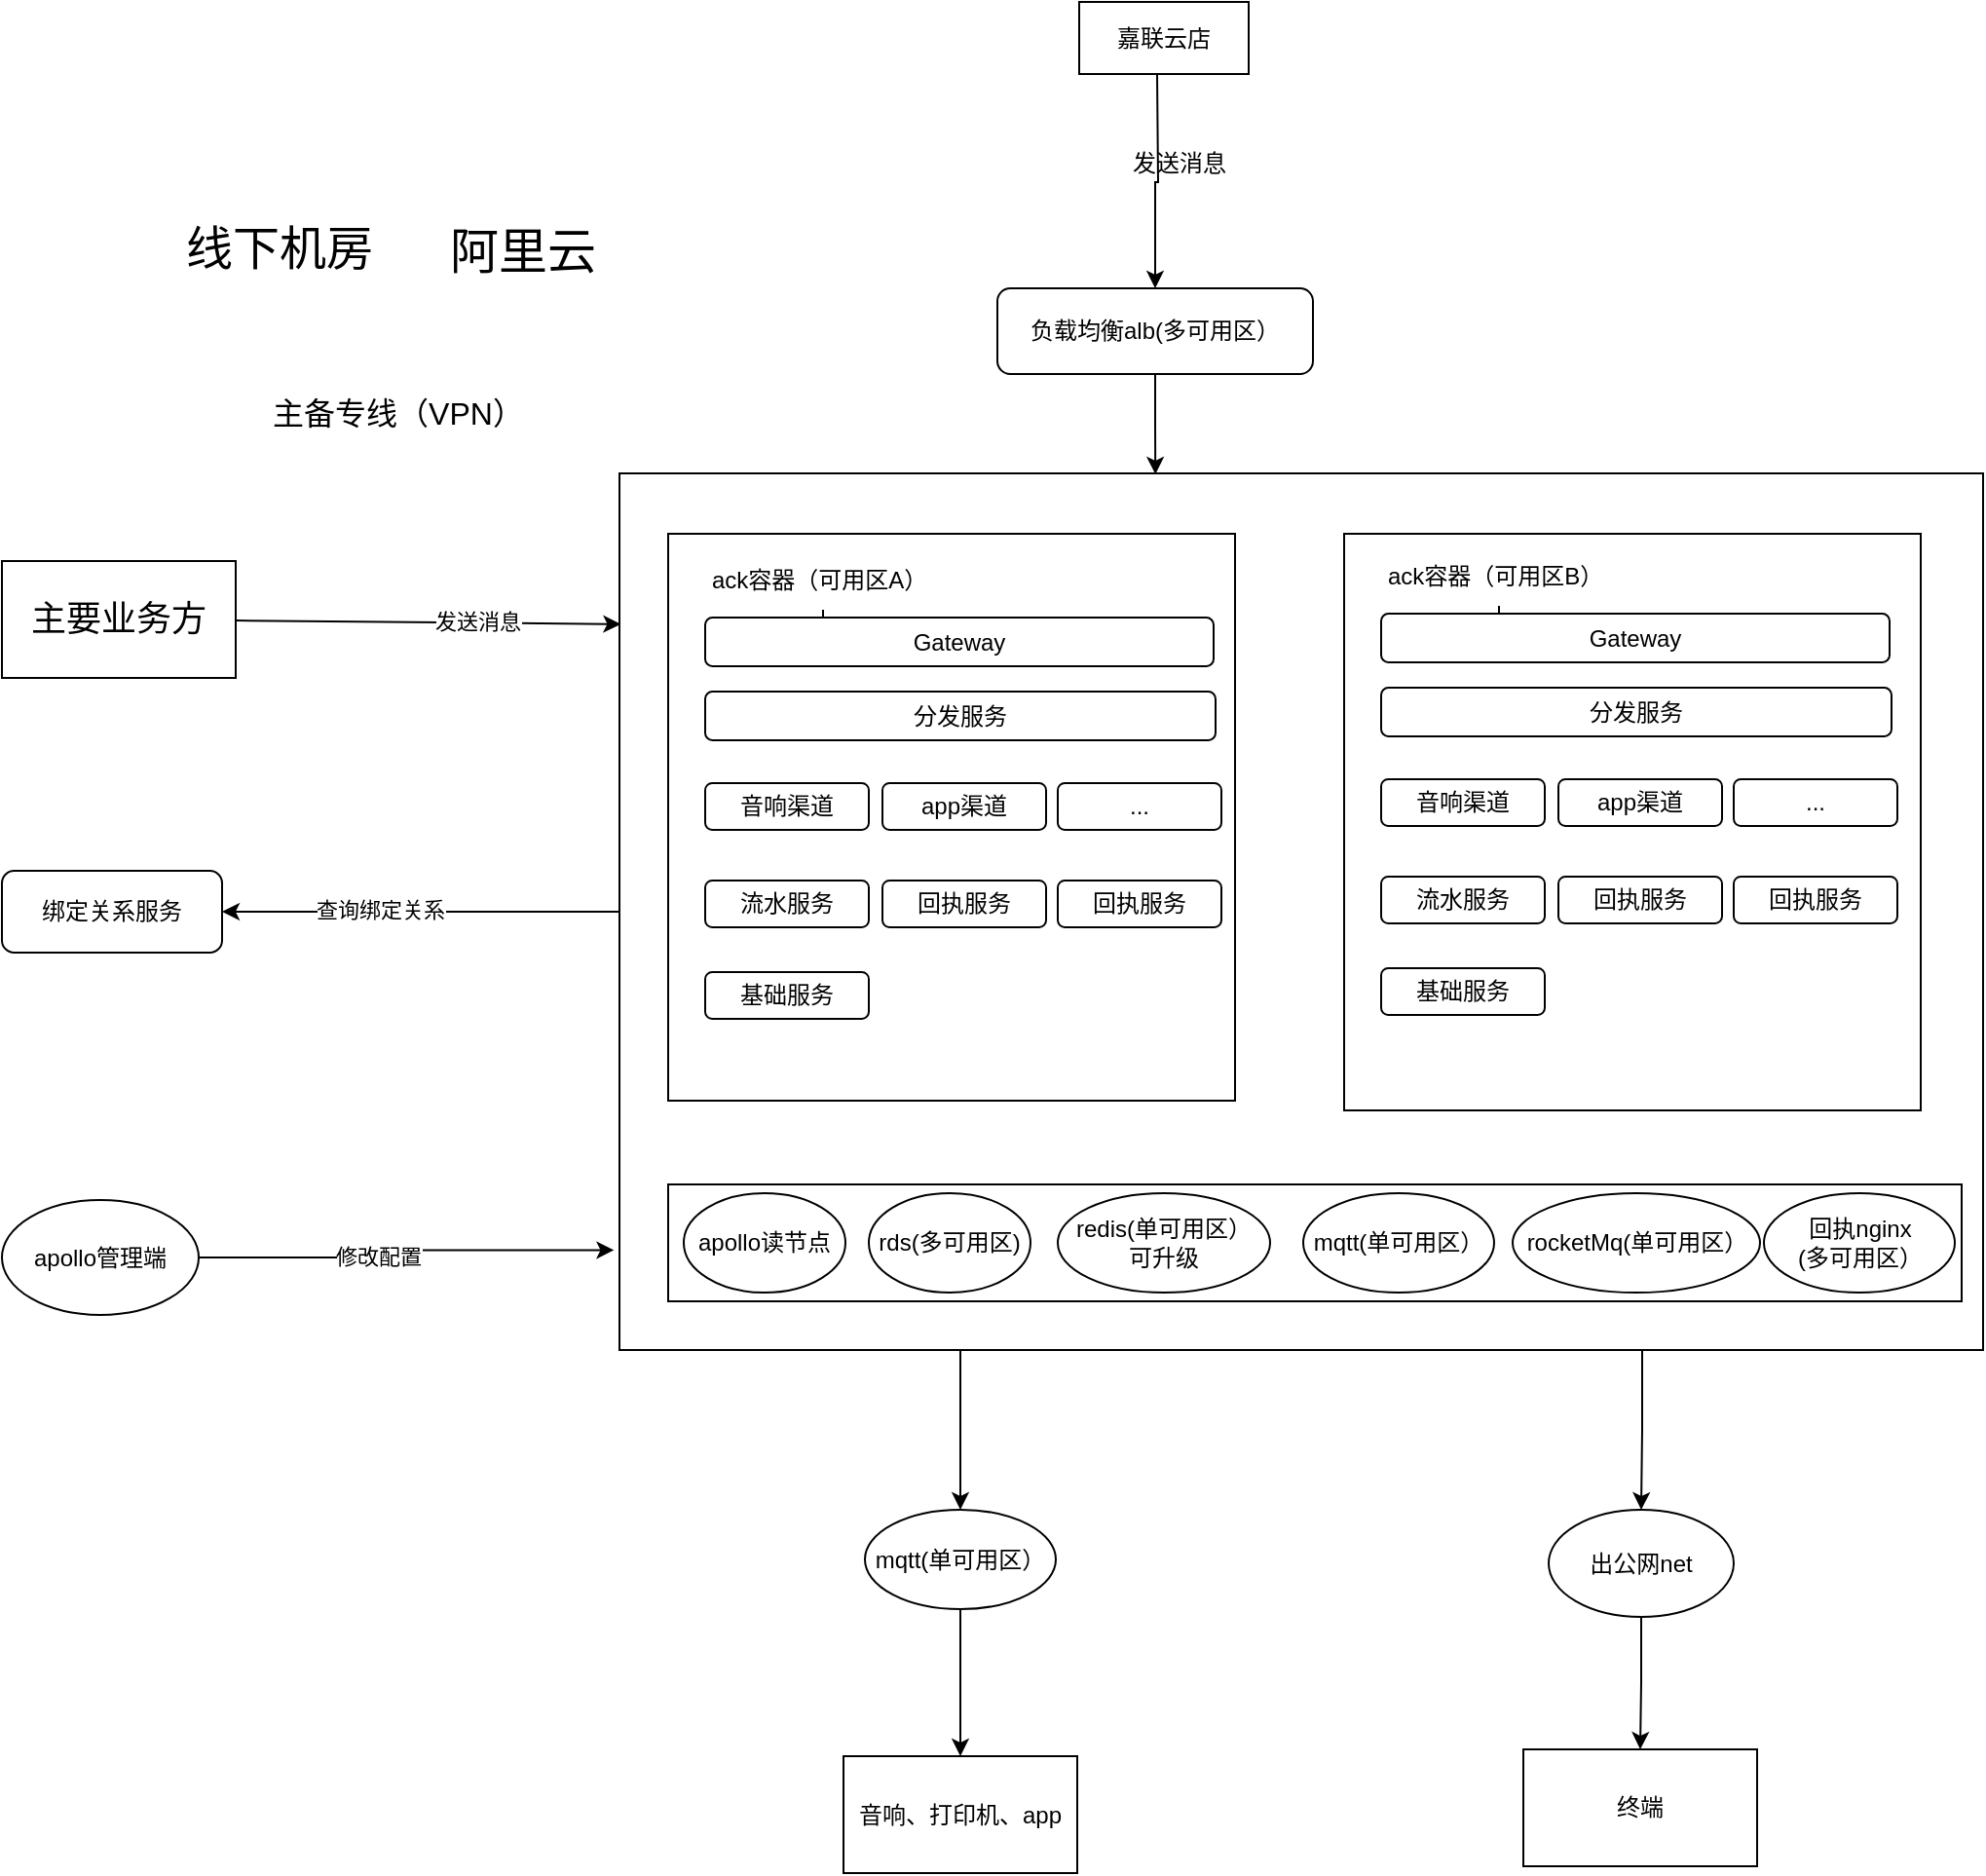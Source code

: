 <mxfile version="21.0.6" type="github">
  <diagram name="第 1 页" id="MCr-TpRp9YQij4r24jKr">
    <mxGraphModel dx="2110" dy="826" grid="0" gridSize="10" guides="1" tooltips="1" connect="1" arrows="1" fold="1" page="1" pageScale="1" pageWidth="827" pageHeight="1169" math="0" shadow="0">
      <root>
        <mxCell id="0" />
        <mxCell id="1" parent="0" />
        <mxCell id="wj7ze2FspyCpMLqPtbik-85" style="edgeStyle=orthogonalEdgeStyle;rounded=0;orthogonalLoop=1;jettySize=auto;html=1;entryX=1;entryY=0.5;entryDx=0;entryDy=0;" edge="1" parent="1" source="wj7ze2FspyCpMLqPtbik-46" target="wj7ze2FspyCpMLqPtbik-72">
          <mxGeometry relative="1" as="geometry" />
        </mxCell>
        <mxCell id="wj7ze2FspyCpMLqPtbik-90" value="查询绑定关系" style="edgeLabel;html=1;align=center;verticalAlign=middle;resizable=0;points=[];" vertex="1" connectable="0" parent="wj7ze2FspyCpMLqPtbik-85">
          <mxGeometry x="0.194" y="-1" relative="1" as="geometry">
            <mxPoint x="-1" as="offset" />
          </mxGeometry>
        </mxCell>
        <mxCell id="wj7ze2FspyCpMLqPtbik-102" style="edgeStyle=orthogonalEdgeStyle;rounded=0;orthogonalLoop=1;jettySize=auto;html=1;exitX=0.25;exitY=1;exitDx=0;exitDy=0;entryX=0.5;entryY=0;entryDx=0;entryDy=0;" edge="1" parent="1" source="wj7ze2FspyCpMLqPtbik-46" target="wj7ze2FspyCpMLqPtbik-101">
          <mxGeometry relative="1" as="geometry" />
        </mxCell>
        <mxCell id="wj7ze2FspyCpMLqPtbik-103" style="edgeStyle=orthogonalEdgeStyle;rounded=0;orthogonalLoop=1;jettySize=auto;html=1;exitX=0.75;exitY=1;exitDx=0;exitDy=0;entryX=0.5;entryY=0;entryDx=0;entryDy=0;" edge="1" parent="1" source="wj7ze2FspyCpMLqPtbik-46" target="wj7ze2FspyCpMLqPtbik-94">
          <mxGeometry relative="1" as="geometry" />
        </mxCell>
        <mxCell id="wj7ze2FspyCpMLqPtbik-46" value="" style="rounded=0;whiteSpace=wrap;html=1;fillStyle=auto;gradientColor=default;fillColor=none;" vertex="1" parent="1">
          <mxGeometry x="113" y="242" width="700" height="450" as="geometry" />
        </mxCell>
        <mxCell id="wj7ze2FspyCpMLqPtbik-51" style="edgeStyle=orthogonalEdgeStyle;rounded=0;orthogonalLoop=1;jettySize=auto;html=1;exitX=0.5;exitY=1;exitDx=0;exitDy=0;entryX=0.393;entryY=0.001;entryDx=0;entryDy=0;entryPerimeter=0;" edge="1" parent="1" source="wj7ze2FspyCpMLqPtbik-2" target="wj7ze2FspyCpMLqPtbik-46">
          <mxGeometry relative="1" as="geometry" />
        </mxCell>
        <mxCell id="wj7ze2FspyCpMLqPtbik-2" value="负载均衡alb(多可用区）" style="rounded=1;whiteSpace=wrap;html=1;" vertex="1" parent="1">
          <mxGeometry x="307" y="147" width="162" height="44" as="geometry" />
        </mxCell>
        <mxCell id="wj7ze2FspyCpMLqPtbik-3" value="" style="whiteSpace=wrap;html=1;aspect=fixed;" vertex="1" parent="1">
          <mxGeometry x="138" y="273" width="291" height="291" as="geometry" />
        </mxCell>
        <mxCell id="wj7ze2FspyCpMLqPtbik-30" value="" style="edgeStyle=orthogonalEdgeStyle;rounded=0;orthogonalLoop=1;jettySize=auto;html=1;" edge="1" parent="1" source="wj7ze2FspyCpMLqPtbik-4" target="wj7ze2FspyCpMLqPtbik-5">
          <mxGeometry relative="1" as="geometry" />
        </mxCell>
        <mxCell id="wj7ze2FspyCpMLqPtbik-4" value="ack容器（可用区A）&amp;nbsp;" style="text;html=1;strokeColor=none;fillColor=none;align=center;verticalAlign=middle;whiteSpace=wrap;rounded=0;" vertex="1" parent="1">
          <mxGeometry x="138" y="282" width="159" height="30" as="geometry" />
        </mxCell>
        <mxCell id="wj7ze2FspyCpMLqPtbik-5" value="Gateway" style="rounded=1;whiteSpace=wrap;html=1;" vertex="1" parent="1">
          <mxGeometry x="157" y="316" width="261" height="25" as="geometry" />
        </mxCell>
        <mxCell id="wj7ze2FspyCpMLqPtbik-6" value="分发服务" style="rounded=1;whiteSpace=wrap;html=1;" vertex="1" parent="1">
          <mxGeometry x="157" y="354" width="262" height="25" as="geometry" />
        </mxCell>
        <mxCell id="wj7ze2FspyCpMLqPtbik-7" value="音响渠道" style="rounded=1;whiteSpace=wrap;html=1;" vertex="1" parent="1">
          <mxGeometry x="157" y="401" width="84" height="24" as="geometry" />
        </mxCell>
        <mxCell id="wj7ze2FspyCpMLqPtbik-8" value="app渠道" style="rounded=1;whiteSpace=wrap;html=1;" vertex="1" parent="1">
          <mxGeometry x="248" y="401" width="84" height="24" as="geometry" />
        </mxCell>
        <mxCell id="wj7ze2FspyCpMLqPtbik-11" value="..." style="rounded=1;whiteSpace=wrap;html=1;" vertex="1" parent="1">
          <mxGeometry x="338" y="401" width="84" height="24" as="geometry" />
        </mxCell>
        <mxCell id="wj7ze2FspyCpMLqPtbik-15" value="流水服务" style="rounded=1;whiteSpace=wrap;html=1;" vertex="1" parent="1">
          <mxGeometry x="157" y="451" width="84" height="24" as="geometry" />
        </mxCell>
        <mxCell id="wj7ze2FspyCpMLqPtbik-16" value="回执服务" style="rounded=1;whiteSpace=wrap;html=1;" vertex="1" parent="1">
          <mxGeometry x="248" y="451" width="84" height="24" as="geometry" />
        </mxCell>
        <mxCell id="wj7ze2FspyCpMLqPtbik-17" value="回执服务" style="rounded=1;whiteSpace=wrap;html=1;" vertex="1" parent="1">
          <mxGeometry x="338" y="451" width="84" height="24" as="geometry" />
        </mxCell>
        <mxCell id="wj7ze2FspyCpMLqPtbik-18" value="基础服务" style="rounded=1;whiteSpace=wrap;html=1;" vertex="1" parent="1">
          <mxGeometry x="157" y="498" width="84" height="24" as="geometry" />
        </mxCell>
        <mxCell id="wj7ze2FspyCpMLqPtbik-33" value="" style="whiteSpace=wrap;html=1;aspect=fixed;" vertex="1" parent="1">
          <mxGeometry x="485" y="273" width="296" height="296" as="geometry" />
        </mxCell>
        <mxCell id="wj7ze2FspyCpMLqPtbik-34" value="" style="edgeStyle=orthogonalEdgeStyle;rounded=0;orthogonalLoop=1;jettySize=auto;html=1;" edge="1" parent="1" source="wj7ze2FspyCpMLqPtbik-35" target="wj7ze2FspyCpMLqPtbik-36">
          <mxGeometry relative="1" as="geometry" />
        </mxCell>
        <mxCell id="wj7ze2FspyCpMLqPtbik-35" value="ack容器（可用区B）&amp;nbsp;" style="text;html=1;strokeColor=none;fillColor=none;align=center;verticalAlign=middle;whiteSpace=wrap;rounded=0;" vertex="1" parent="1">
          <mxGeometry x="485" y="280" width="159" height="30" as="geometry" />
        </mxCell>
        <mxCell id="wj7ze2FspyCpMLqPtbik-36" value="Gateway" style="rounded=1;whiteSpace=wrap;html=1;" vertex="1" parent="1">
          <mxGeometry x="504" y="314" width="261" height="25" as="geometry" />
        </mxCell>
        <mxCell id="wj7ze2FspyCpMLqPtbik-37" value="分发服务" style="rounded=1;whiteSpace=wrap;html=1;" vertex="1" parent="1">
          <mxGeometry x="504" y="352" width="262" height="25" as="geometry" />
        </mxCell>
        <mxCell id="wj7ze2FspyCpMLqPtbik-38" value="音响渠道" style="rounded=1;whiteSpace=wrap;html=1;" vertex="1" parent="1">
          <mxGeometry x="504" y="399" width="84" height="24" as="geometry" />
        </mxCell>
        <mxCell id="wj7ze2FspyCpMLqPtbik-39" value="app渠道" style="rounded=1;whiteSpace=wrap;html=1;" vertex="1" parent="1">
          <mxGeometry x="595" y="399" width="84" height="24" as="geometry" />
        </mxCell>
        <mxCell id="wj7ze2FspyCpMLqPtbik-40" value="..." style="rounded=1;whiteSpace=wrap;html=1;" vertex="1" parent="1">
          <mxGeometry x="685" y="399" width="84" height="24" as="geometry" />
        </mxCell>
        <mxCell id="wj7ze2FspyCpMLqPtbik-41" value="流水服务" style="rounded=1;whiteSpace=wrap;html=1;" vertex="1" parent="1">
          <mxGeometry x="504" y="449" width="84" height="24" as="geometry" />
        </mxCell>
        <mxCell id="wj7ze2FspyCpMLqPtbik-42" value="回执服务" style="rounded=1;whiteSpace=wrap;html=1;" vertex="1" parent="1">
          <mxGeometry x="595" y="449" width="84" height="24" as="geometry" />
        </mxCell>
        <mxCell id="wj7ze2FspyCpMLqPtbik-43" value="回执服务" style="rounded=1;whiteSpace=wrap;html=1;" vertex="1" parent="1">
          <mxGeometry x="685" y="449" width="84" height="24" as="geometry" />
        </mxCell>
        <mxCell id="wj7ze2FspyCpMLqPtbik-44" value="基础服务" style="rounded=1;whiteSpace=wrap;html=1;" vertex="1" parent="1">
          <mxGeometry x="504" y="496" width="84" height="24" as="geometry" />
        </mxCell>
        <mxCell id="wj7ze2FspyCpMLqPtbik-48" value="线下机房" style="text;html=1;align=center;verticalAlign=middle;resizable=0;points=[];autosize=1;strokeColor=none;fillColor=none;fontSize=24;" vertex="1" parent="1">
          <mxGeometry x="-119" y="106" width="114" height="41" as="geometry" />
        </mxCell>
        <mxCell id="wj7ze2FspyCpMLqPtbik-49" value="阿里云" style="text;html=1;align=center;verticalAlign=middle;resizable=0;points=[];autosize=1;strokeColor=none;fillColor=none;fontSize=25;" vertex="1" parent="1">
          <mxGeometry x="16" y="105.5" width="93" height="42" as="geometry" />
        </mxCell>
        <mxCell id="wj7ze2FspyCpMLqPtbik-57" value="" style="endArrow=classic;html=1;rounded=0;entryX=0.001;entryY=0.172;entryDx=0;entryDy=0;entryPerimeter=0;startArrow=none;" edge="1" parent="1" source="wj7ze2FspyCpMLqPtbik-71" target="wj7ze2FspyCpMLqPtbik-46">
          <mxGeometry width="50" height="50" relative="1" as="geometry">
            <mxPoint x="-213" y="323" as="sourcePoint" />
            <mxPoint x="-59" y="323" as="targetPoint" />
          </mxGeometry>
        </mxCell>
        <mxCell id="wj7ze2FspyCpMLqPtbik-58" value="发送消息" style="edgeLabel;html=1;align=center;verticalAlign=middle;resizable=0;points=[];" vertex="1" connectable="0" parent="wj7ze2FspyCpMLqPtbik-57">
          <mxGeometry x="0.252" y="2" relative="1" as="geometry">
            <mxPoint y="1" as="offset" />
          </mxGeometry>
        </mxCell>
        <mxCell id="wj7ze2FspyCpMLqPtbik-59" style="edgeStyle=orthogonalEdgeStyle;rounded=0;orthogonalLoop=1;jettySize=auto;html=1;exitX=0.5;exitY=1;exitDx=0;exitDy=0;" edge="1" parent="1" source="wj7ze2FspyCpMLqPtbik-46" target="wj7ze2FspyCpMLqPtbik-46">
          <mxGeometry relative="1" as="geometry" />
        </mxCell>
        <mxCell id="wj7ze2FspyCpMLqPtbik-60" value="" style="rounded=0;whiteSpace=wrap;html=1;" vertex="1" parent="1">
          <mxGeometry x="138" y="607" width="664" height="60" as="geometry" />
        </mxCell>
        <mxCell id="wj7ze2FspyCpMLqPtbik-62" value="apollo读节点" style="ellipse;whiteSpace=wrap;html=1;" vertex="1" parent="1">
          <mxGeometry x="146" y="611.5" width="83" height="51" as="geometry" />
        </mxCell>
        <mxCell id="wj7ze2FspyCpMLqPtbik-63" value="rds(多可用区)" style="ellipse;whiteSpace=wrap;html=1;" vertex="1" parent="1">
          <mxGeometry x="241" y="611.5" width="83" height="51" as="geometry" />
        </mxCell>
        <mxCell id="wj7ze2FspyCpMLqPtbik-64" value="redis(单可用区）&lt;br&gt;可升级" style="ellipse;whiteSpace=wrap;html=1;" vertex="1" parent="1">
          <mxGeometry x="338" y="611.5" width="109" height="51" as="geometry" />
        </mxCell>
        <mxCell id="wj7ze2FspyCpMLqPtbik-72" value="绑定关系服务" style="rounded=1;whiteSpace=wrap;html=1;" vertex="1" parent="1">
          <mxGeometry x="-204" y="446" width="113" height="42" as="geometry" />
        </mxCell>
        <mxCell id="wj7ze2FspyCpMLqPtbik-74" value="rocketMq(单可用区）" style="ellipse;whiteSpace=wrap;html=1;" vertex="1" parent="1">
          <mxGeometry x="571.5" y="611.5" width="127" height="51" as="geometry" />
        </mxCell>
        <mxCell id="wj7ze2FspyCpMLqPtbik-75" style="edgeStyle=orthogonalEdgeStyle;rounded=0;orthogonalLoop=1;jettySize=auto;html=1;exitX=0.5;exitY=1;exitDx=0;exitDy=0;" edge="1" parent="1" source="wj7ze2FspyCpMLqPtbik-46" target="wj7ze2FspyCpMLqPtbik-46">
          <mxGeometry relative="1" as="geometry" />
        </mxCell>
        <mxCell id="wj7ze2FspyCpMLqPtbik-78" style="edgeStyle=orthogonalEdgeStyle;rounded=0;orthogonalLoop=1;jettySize=auto;html=1;entryX=-0.004;entryY=0.886;entryDx=0;entryDy=0;entryPerimeter=0;" edge="1" parent="1" source="wj7ze2FspyCpMLqPtbik-77" target="wj7ze2FspyCpMLqPtbik-46">
          <mxGeometry relative="1" as="geometry">
            <mxPoint x="-62.5" y="641.0" as="targetPoint" />
          </mxGeometry>
        </mxCell>
        <mxCell id="wj7ze2FspyCpMLqPtbik-82" value="修改配置" style="edgeLabel;html=1;align=center;verticalAlign=middle;resizable=0;points=[];" vertex="1" connectable="0" parent="wj7ze2FspyCpMLqPtbik-78">
          <mxGeometry x="-0.154" y="1" relative="1" as="geometry">
            <mxPoint as="offset" />
          </mxGeometry>
        </mxCell>
        <mxCell id="wj7ze2FspyCpMLqPtbik-77" value="apollo管理端" style="ellipse;whiteSpace=wrap;html=1;" vertex="1" parent="1">
          <mxGeometry x="-204" y="615" width="101" height="59" as="geometry" />
        </mxCell>
        <mxCell id="wj7ze2FspyCpMLqPtbik-83" value="&lt;font style=&quot;font-size: 16px;&quot;&gt;主备专线（VPN）&lt;/font&gt;" style="text;html=1;align=center;verticalAlign=middle;resizable=0;points=[];autosize=1;strokeColor=none;fillColor=none;" vertex="1" parent="1">
          <mxGeometry x="-75" y="195" width="147" height="31" as="geometry" />
        </mxCell>
        <mxCell id="wj7ze2FspyCpMLqPtbik-88" value="mqtt(单可用区）" style="ellipse;whiteSpace=wrap;html=1;" vertex="1" parent="1">
          <mxGeometry x="464" y="611.5" width="98" height="51" as="geometry" />
        </mxCell>
        <mxCell id="wj7ze2FspyCpMLqPtbik-89" value="回执nginx&lt;br&gt;(多可用区）" style="ellipse;whiteSpace=wrap;html=1;" vertex="1" parent="1">
          <mxGeometry x="700.5" y="611.5" width="98" height="51" as="geometry" />
        </mxCell>
        <mxCell id="wj7ze2FspyCpMLqPtbik-71" value="&lt;font style=&quot;font-size: 18px;&quot;&gt;主要业务方&lt;/font&gt;" style="rounded=0;whiteSpace=wrap;html=1;" vertex="1" parent="1">
          <mxGeometry x="-204" y="287" width="120" height="60" as="geometry" />
        </mxCell>
        <mxCell id="wj7ze2FspyCpMLqPtbik-108" style="edgeStyle=orthogonalEdgeStyle;rounded=0;orthogonalLoop=1;jettySize=auto;html=1;entryX=0.5;entryY=0;entryDx=0;entryDy=0;" edge="1" parent="1" source="wj7ze2FspyCpMLqPtbik-94" target="wj7ze2FspyCpMLqPtbik-107">
          <mxGeometry relative="1" as="geometry" />
        </mxCell>
        <mxCell id="wj7ze2FspyCpMLqPtbik-94" value="出公网net" style="ellipse;whiteSpace=wrap;html=1;" vertex="1" parent="1">
          <mxGeometry x="590" y="774" width="95" height="55" as="geometry" />
        </mxCell>
        <mxCell id="wj7ze2FspyCpMLqPtbik-99" style="edgeStyle=orthogonalEdgeStyle;rounded=0;orthogonalLoop=1;jettySize=auto;html=1;" edge="1" parent="1" target="wj7ze2FspyCpMLqPtbik-2">
          <mxGeometry relative="1" as="geometry">
            <mxPoint x="389" y="37.0" as="sourcePoint" />
          </mxGeometry>
        </mxCell>
        <mxCell id="wj7ze2FspyCpMLqPtbik-100" value="发送消息" style="text;html=1;align=center;verticalAlign=middle;resizable=0;points=[];autosize=1;strokeColor=none;fillColor=none;" vertex="1" parent="1">
          <mxGeometry x="367" y="70" width="66" height="26" as="geometry" />
        </mxCell>
        <mxCell id="wj7ze2FspyCpMLqPtbik-106" value="" style="edgeStyle=orthogonalEdgeStyle;rounded=0;orthogonalLoop=1;jettySize=auto;html=1;" edge="1" parent="1" source="wj7ze2FspyCpMLqPtbik-101" target="wj7ze2FspyCpMLqPtbik-105">
          <mxGeometry relative="1" as="geometry" />
        </mxCell>
        <mxCell id="wj7ze2FspyCpMLqPtbik-101" value="mqtt(单可用区）" style="ellipse;whiteSpace=wrap;html=1;" vertex="1" parent="1">
          <mxGeometry x="239" y="774" width="98" height="51" as="geometry" />
        </mxCell>
        <mxCell id="wj7ze2FspyCpMLqPtbik-105" value="音响、打印机、app" style="whiteSpace=wrap;html=1;" vertex="1" parent="1">
          <mxGeometry x="228" y="900.5" width="120" height="60" as="geometry" />
        </mxCell>
        <mxCell id="wj7ze2FspyCpMLqPtbik-107" value="终端" style="whiteSpace=wrap;html=1;" vertex="1" parent="1">
          <mxGeometry x="577" y="897" width="120" height="60" as="geometry" />
        </mxCell>
        <mxCell id="wj7ze2FspyCpMLqPtbik-109" value="嘉联云店" style="rounded=0;whiteSpace=wrap;html=1;" vertex="1" parent="1">
          <mxGeometry x="349" width="87" height="37" as="geometry" />
        </mxCell>
      </root>
    </mxGraphModel>
  </diagram>
</mxfile>
